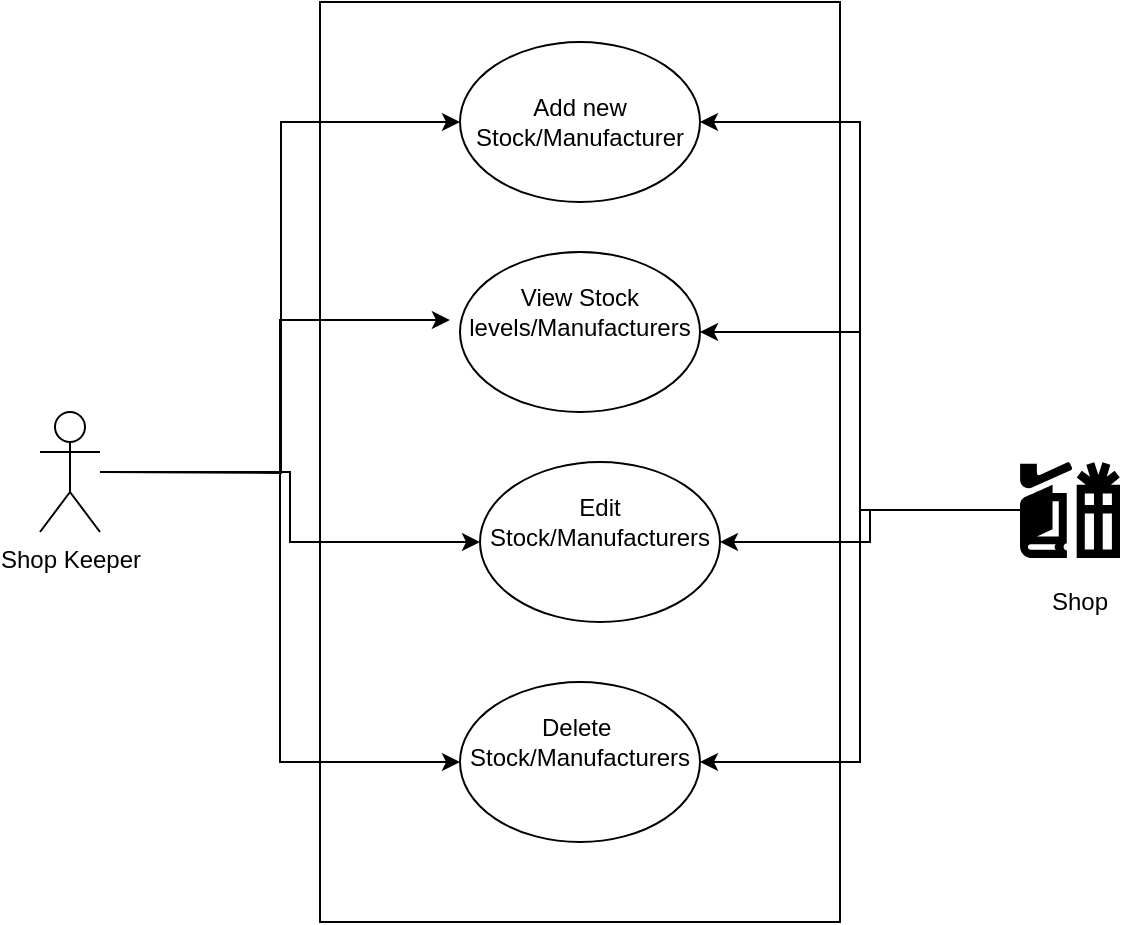 <mxfile version="10.7.5" type="github"><diagram id="OQX-17LAES_qG1k638H6" name="Page-1"><mxGraphModel dx="918" dy="549" grid="1" gridSize="10" guides="1" tooltips="1" connect="1" arrows="1" fold="1" page="1" pageScale="1" pageWidth="827" pageHeight="1169" math="0" shadow="0"><root><mxCell id="0"/><mxCell id="1" parent="0"/><mxCell id="gRQ0JzPJv-JAhTK4FHpv-1" value="" style="rounded=0;whiteSpace=wrap;html=1;" vertex="1" parent="1"><mxGeometry x="250" y="90" width="260" height="460" as="geometry"/></mxCell><mxCell id="gRQ0JzPJv-JAhTK4FHpv-32" style="edgeStyle=orthogonalEdgeStyle;rounded=0;orthogonalLoop=1;jettySize=auto;html=1;entryX=0;entryY=0.5;entryDx=0;entryDy=0;" edge="1" parent="1" target="gRQ0JzPJv-JAhTK4FHpv-14"><mxGeometry relative="1" as="geometry"><mxPoint x="140" y="325" as="sourcePoint"/></mxGeometry></mxCell><mxCell id="gRQ0JzPJv-JAhTK4FHpv-33" style="edgeStyle=orthogonalEdgeStyle;rounded=0;orthogonalLoop=1;jettySize=auto;html=1;entryX=-0.042;entryY=0.425;entryDx=0;entryDy=0;entryPerimeter=0;" edge="1" parent="1" source="gRQ0JzPJv-JAhTK4FHpv-2" target="gRQ0JzPJv-JAhTK4FHpv-15"><mxGeometry relative="1" as="geometry"/></mxCell><mxCell id="gRQ0JzPJv-JAhTK4FHpv-34" style="edgeStyle=orthogonalEdgeStyle;rounded=0;orthogonalLoop=1;jettySize=auto;html=1;entryX=0;entryY=0.5;entryDx=0;entryDy=0;" edge="1" parent="1" source="gRQ0JzPJv-JAhTK4FHpv-2" target="gRQ0JzPJv-JAhTK4FHpv-18"><mxGeometry relative="1" as="geometry"/></mxCell><mxCell id="gRQ0JzPJv-JAhTK4FHpv-35" style="edgeStyle=orthogonalEdgeStyle;rounded=0;orthogonalLoop=1;jettySize=auto;html=1;entryX=0;entryY=0.5;entryDx=0;entryDy=0;" edge="1" parent="1" source="gRQ0JzPJv-JAhTK4FHpv-2" target="gRQ0JzPJv-JAhTK4FHpv-26"><mxGeometry relative="1" as="geometry"/></mxCell><mxCell id="gRQ0JzPJv-JAhTK4FHpv-2" value="Shop Keeper&lt;br&gt;&lt;br&gt;" style="shape=umlActor;verticalLabelPosition=bottom;labelBackgroundColor=#ffffff;verticalAlign=top;html=1;outlineConnect=0;" vertex="1" parent="1"><mxGeometry x="110" y="295" width="30" height="60" as="geometry"/></mxCell><mxCell id="gRQ0JzPJv-JAhTK4FHpv-36" style="edgeStyle=orthogonalEdgeStyle;rounded=0;orthogonalLoop=1;jettySize=auto;html=1;entryX=1;entryY=0.5;entryDx=0;entryDy=0;" edge="1" parent="1" source="gRQ0JzPJv-JAhTK4FHpv-17" target="gRQ0JzPJv-JAhTK4FHpv-14"><mxGeometry relative="1" as="geometry"/></mxCell><mxCell id="gRQ0JzPJv-JAhTK4FHpv-37" style="edgeStyle=orthogonalEdgeStyle;rounded=0;orthogonalLoop=1;jettySize=auto;html=1;entryX=1;entryY=0.5;entryDx=0;entryDy=0;" edge="1" parent="1" source="gRQ0JzPJv-JAhTK4FHpv-17" target="gRQ0JzPJv-JAhTK4FHpv-15"><mxGeometry relative="1" as="geometry"/></mxCell><mxCell id="gRQ0JzPJv-JAhTK4FHpv-38" style="edgeStyle=orthogonalEdgeStyle;rounded=0;orthogonalLoop=1;jettySize=auto;html=1;entryX=1;entryY=0.5;entryDx=0;entryDy=0;" edge="1" parent="1" source="gRQ0JzPJv-JAhTK4FHpv-17" target="gRQ0JzPJv-JAhTK4FHpv-18"><mxGeometry relative="1" as="geometry"/></mxCell><mxCell id="gRQ0JzPJv-JAhTK4FHpv-39" style="edgeStyle=orthogonalEdgeStyle;rounded=0;orthogonalLoop=1;jettySize=auto;html=1;entryX=1;entryY=0.5;entryDx=0;entryDy=0;" edge="1" parent="1" source="gRQ0JzPJv-JAhTK4FHpv-17" target="gRQ0JzPJv-JAhTK4FHpv-26"><mxGeometry relative="1" as="geometry"/></mxCell><mxCell id="gRQ0JzPJv-JAhTK4FHpv-17" value="" style="shape=mxgraph.signs.travel.shops;html=1;fillColor=#000000;strokeColor=none;verticalLabelPosition=bottom;verticalAlign=top;align=center;" vertex="1" parent="1"><mxGeometry x="600" y="320" width="50" height="48" as="geometry"/></mxCell><mxCell id="gRQ0JzPJv-JAhTK4FHpv-20" value="" style="group" vertex="1" connectable="0" parent="1"><mxGeometry x="330" y="320" width="120" height="80" as="geometry"/></mxCell><mxCell id="gRQ0JzPJv-JAhTK4FHpv-18" value="" style="ellipse;whiteSpace=wrap;html=1;fontFamily=Helvetica;fontSize=12;fontColor=#000000;align=center;strokeColor=#000000;fillColor=#ffffff;gradientColor=none;" vertex="1" parent="gRQ0JzPJv-JAhTK4FHpv-20"><mxGeometry width="120" height="80" as="geometry"/></mxCell><mxCell id="gRQ0JzPJv-JAhTK4FHpv-19" value="Edit Stock/Manufacturers" style="text;html=1;strokeColor=none;fillColor=none;align=center;verticalAlign=middle;whiteSpace=wrap;rounded=0;" vertex="1" parent="gRQ0JzPJv-JAhTK4FHpv-20"><mxGeometry x="40" y="20" width="40" height="20" as="geometry"/></mxCell><mxCell id="gRQ0JzPJv-JAhTK4FHpv-21" value="" style="group" vertex="1" connectable="0" parent="1"><mxGeometry x="320" y="215" width="120" height="80" as="geometry"/></mxCell><mxCell id="gRQ0JzPJv-JAhTK4FHpv-15" value="" style="ellipse;whiteSpace=wrap;html=1;fontFamily=Helvetica;fontSize=12;fontColor=#000000;align=center;strokeColor=#000000;fillColor=#ffffff;gradientColor=none;" vertex="1" parent="gRQ0JzPJv-JAhTK4FHpv-21"><mxGeometry width="120" height="80" as="geometry"/></mxCell><mxCell id="gRQ0JzPJv-JAhTK4FHpv-16" value="View Stock levels/Manufacturers&lt;br&gt;" style="text;html=1;strokeColor=none;fillColor=none;align=center;verticalAlign=middle;whiteSpace=wrap;rounded=0;" vertex="1" parent="gRQ0JzPJv-JAhTK4FHpv-21"><mxGeometry x="40" y="20" width="40" height="20" as="geometry"/></mxCell><mxCell id="gRQ0JzPJv-JAhTK4FHpv-22" value="" style="group" vertex="1" connectable="0" parent="1"><mxGeometry x="320" y="110" width="120" height="80" as="geometry"/></mxCell><mxCell id="gRQ0JzPJv-JAhTK4FHpv-14" value="" style="ellipse;whiteSpace=wrap;html=1;" vertex="1" parent="gRQ0JzPJv-JAhTK4FHpv-22"><mxGeometry width="120" height="80" as="geometry"/></mxCell><mxCell id="gRQ0JzPJv-JAhTK4FHpv-13" value="Add new Stock/Manufacturer&lt;br&gt;" style="text;html=1;strokeColor=none;fillColor=none;align=center;verticalAlign=middle;whiteSpace=wrap;rounded=0;" vertex="1" parent="gRQ0JzPJv-JAhTK4FHpv-22"><mxGeometry x="40" y="30" width="40" height="20" as="geometry"/></mxCell><mxCell id="gRQ0JzPJv-JAhTK4FHpv-25" value="" style="group" vertex="1" connectable="0" parent="1"><mxGeometry x="320" y="430" width="120" height="80" as="geometry"/></mxCell><mxCell id="gRQ0JzPJv-JAhTK4FHpv-26" value="" style="ellipse;whiteSpace=wrap;html=1;fontFamily=Helvetica;fontSize=12;fontColor=#000000;align=center;strokeColor=#000000;fillColor=#ffffff;gradientColor=none;" vertex="1" parent="gRQ0JzPJv-JAhTK4FHpv-25"><mxGeometry width="120" height="80" as="geometry"/></mxCell><mxCell id="gRQ0JzPJv-JAhTK4FHpv-27" value="Delete&amp;nbsp;&lt;br&gt;Stock/Manufacturers" style="text;html=1;strokeColor=none;fillColor=none;align=center;verticalAlign=middle;whiteSpace=wrap;rounded=0;" vertex="1" parent="gRQ0JzPJv-JAhTK4FHpv-25"><mxGeometry x="40" y="20" width="40" height="20" as="geometry"/></mxCell><mxCell id="gRQ0JzPJv-JAhTK4FHpv-40" value="Shop" style="text;html=1;strokeColor=none;fillColor=none;align=center;verticalAlign=middle;whiteSpace=wrap;rounded=0;" vertex="1" parent="1"><mxGeometry x="610" y="380" width="40" height="20" as="geometry"/></mxCell></root></mxGraphModel></diagram></mxfile>
